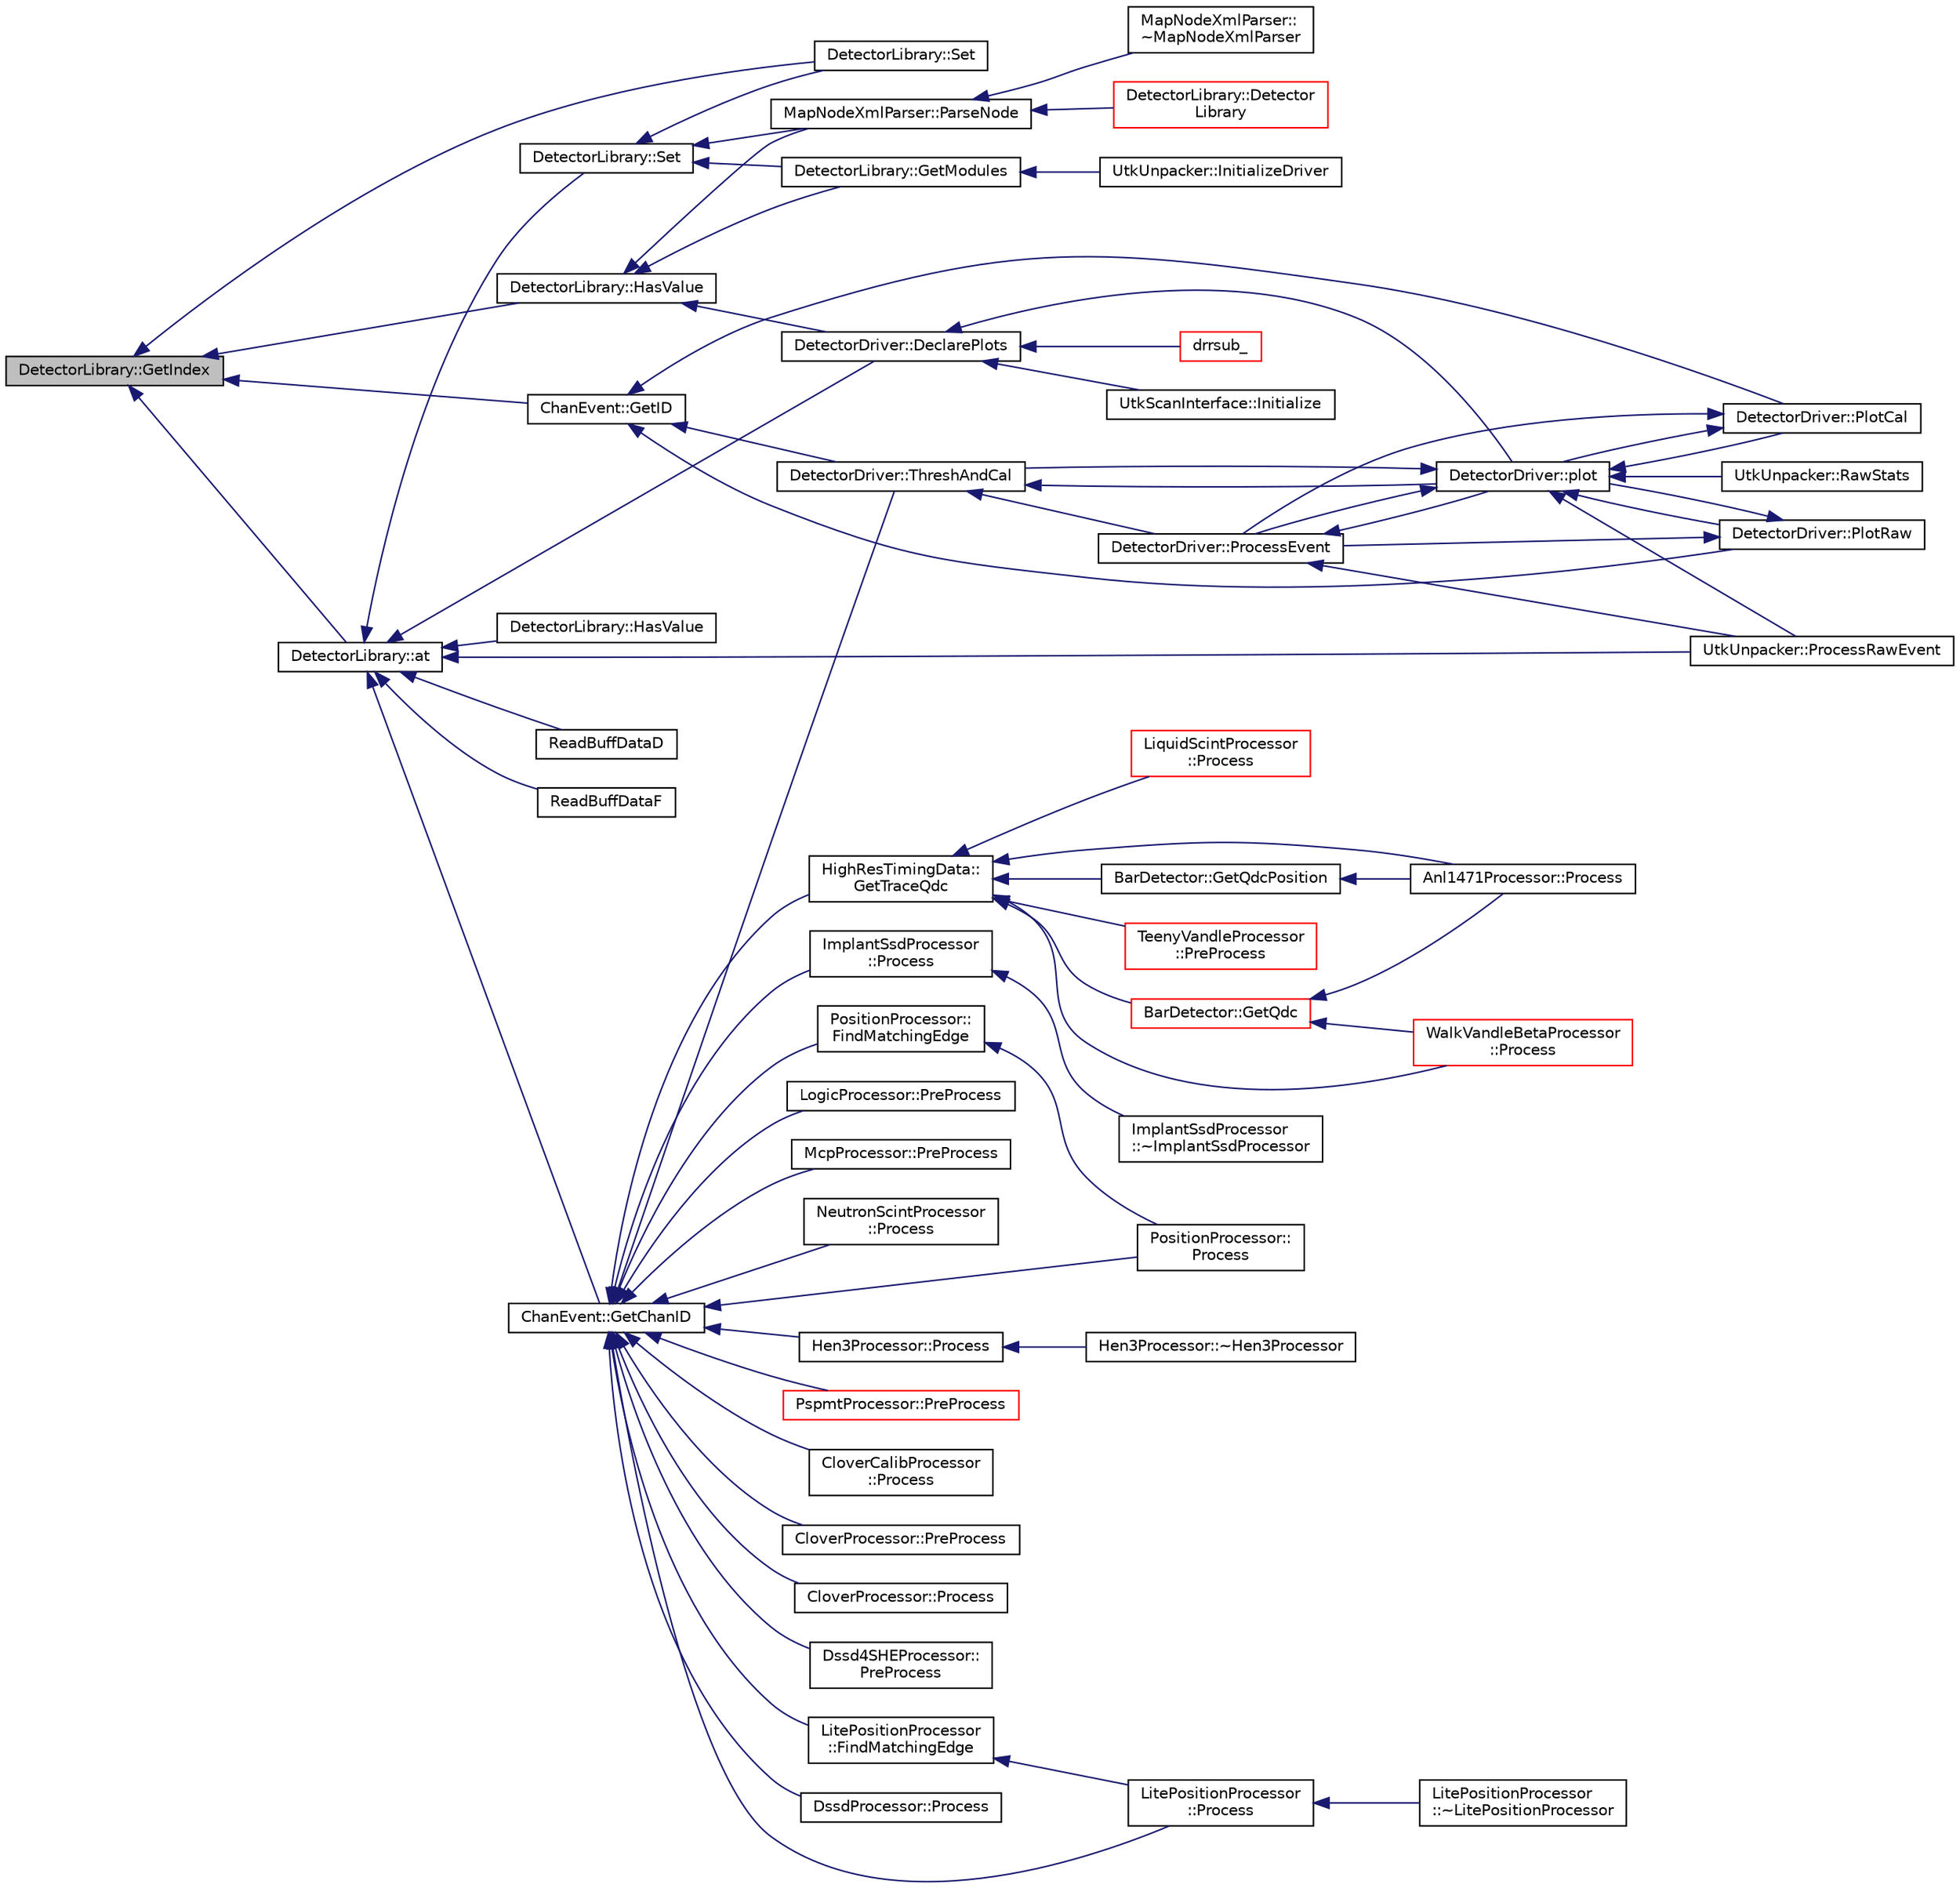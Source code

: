 digraph "DetectorLibrary::GetIndex"
{
  edge [fontname="Helvetica",fontsize="10",labelfontname="Helvetica",labelfontsize="10"];
  node [fontname="Helvetica",fontsize="10",shape=record];
  rankdir="LR";
  Node1 [label="DetectorLibrary::GetIndex",height=0.2,width=0.4,color="black", fillcolor="grey75", style="filled", fontcolor="black"];
  Node1 -> Node2 [dir="back",color="midnightblue",fontsize="10",style="solid",fontname="Helvetica"];
  Node2 [label="ChanEvent::GetID",height=0.2,width=0.4,color="black", fillcolor="white", style="filled",URL="$d5/d91/class_chan_event.html#ac2f5a4534b4ad1856689040a7bf13dd2"];
  Node2 -> Node3 [dir="back",color="midnightblue",fontsize="10",style="solid",fontname="Helvetica"];
  Node3 [label="DetectorDriver::ThreshAndCal",height=0.2,width=0.4,color="black", fillcolor="white", style="filled",URL="$de/d91/class_detector_driver.html#a2ae4e98c641d49183631eceb40dc19bb",tooltip="Check threshold and calibrate each channel. Check the thresholds and calibrate the energy for each ch..."];
  Node3 -> Node4 [dir="back",color="midnightblue",fontsize="10",style="solid",fontname="Helvetica"];
  Node4 [label="DetectorDriver::ProcessEvent",height=0.2,width=0.4,color="black", fillcolor="white", style="filled",URL="$de/d91/class_detector_driver.html#a19c152206c95dfbc2a98ffd1d002165e",tooltip="Control of the event processing. "];
  Node4 -> Node5 [dir="back",color="midnightblue",fontsize="10",style="solid",fontname="Helvetica"];
  Node5 [label="DetectorDriver::plot",height=0.2,width=0.4,color="black", fillcolor="white", style="filled",URL="$de/d91/class_detector_driver.html#a3a556ab94a878e057dea8a081d0df55a",tooltip="Plots into histogram defined by dammId. "];
  Node5 -> Node4 [dir="back",color="midnightblue",fontsize="10",style="solid",fontname="Helvetica"];
  Node5 -> Node3 [dir="back",color="midnightblue",fontsize="10",style="solid",fontname="Helvetica"];
  Node5 -> Node6 [dir="back",color="midnightblue",fontsize="10",style="solid",fontname="Helvetica"];
  Node6 [label="DetectorDriver::PlotRaw",height=0.2,width=0.4,color="black", fillcolor="white", style="filled",URL="$de/d91/class_detector_driver.html#a7f2a28ba2a756e034e38630a5e258309"];
  Node6 -> Node4 [dir="back",color="midnightblue",fontsize="10",style="solid",fontname="Helvetica"];
  Node6 -> Node5 [dir="back",color="midnightblue",fontsize="10",style="solid",fontname="Helvetica"];
  Node5 -> Node7 [dir="back",color="midnightblue",fontsize="10",style="solid",fontname="Helvetica"];
  Node7 [label="DetectorDriver::PlotCal",height=0.2,width=0.4,color="black", fillcolor="white", style="filled",URL="$de/d91/class_detector_driver.html#ad966b8fe4330bb0cf117422b9bd08f40"];
  Node7 -> Node4 [dir="back",color="midnightblue",fontsize="10",style="solid",fontname="Helvetica"];
  Node7 -> Node5 [dir="back",color="midnightblue",fontsize="10",style="solid",fontname="Helvetica"];
  Node5 -> Node8 [dir="back",color="midnightblue",fontsize="10",style="solid",fontname="Helvetica"];
  Node8 [label="UtkUnpacker::ProcessRawEvent",height=0.2,width=0.4,color="black", fillcolor="white", style="filled",URL="$d4/d48/class_utk_unpacker.html#a09c96dd753088977aa1f458f7c07d24b",tooltip="Process all events in the event list. "];
  Node5 -> Node9 [dir="back",color="midnightblue",fontsize="10",style="solid",fontname="Helvetica"];
  Node9 [label="UtkUnpacker::RawStats",height=0.2,width=0.4,color="black", fillcolor="white", style="filled",URL="$d4/d48/class_utk_unpacker.html#a61ba5974ee476d5c3ab316b5b6759204",tooltip="Add an event to generic statistics output. "];
  Node4 -> Node8 [dir="back",color="midnightblue",fontsize="10",style="solid",fontname="Helvetica"];
  Node3 -> Node5 [dir="back",color="midnightblue",fontsize="10",style="solid",fontname="Helvetica"];
  Node2 -> Node6 [dir="back",color="midnightblue",fontsize="10",style="solid",fontname="Helvetica"];
  Node2 -> Node7 [dir="back",color="midnightblue",fontsize="10",style="solid",fontname="Helvetica"];
  Node1 -> Node10 [dir="back",color="midnightblue",fontsize="10",style="solid",fontname="Helvetica"];
  Node10 [label="DetectorLibrary::at",height=0.2,width=0.4,color="black", fillcolor="white", style="filled",URL="$dc/dbe/class_detector_library.html#a7dc03a85fdd914647e3b4405524d8f02"];
  Node10 -> Node11 [dir="back",color="midnightblue",fontsize="10",style="solid",fontname="Helvetica"];
  Node11 [label="ChanEvent::GetChanID",height=0.2,width=0.4,color="black", fillcolor="white", style="filled",URL="$d5/d91/class_chan_event.html#ac92976ab74eb43a72bf6e6e536f59496"];
  Node11 -> Node12 [dir="back",color="midnightblue",fontsize="10",style="solid",fontname="Helvetica"];
  Node12 [label="CloverCalibProcessor\l::Process",height=0.2,width=0.4,color="black", fillcolor="white", style="filled",URL="$db/d4e/class_clover_calib_processor.html#a3a226660db21991ef09515012cab6eda"];
  Node11 -> Node13 [dir="back",color="midnightblue",fontsize="10",style="solid",fontname="Helvetica"];
  Node13 [label="CloverProcessor::PreProcess",height=0.2,width=0.4,color="black", fillcolor="white", style="filled",URL="$d5/d01/class_clover_processor.html#af09c75d9da0b1620a24f83e7df0154bc"];
  Node11 -> Node14 [dir="back",color="midnightblue",fontsize="10",style="solid",fontname="Helvetica"];
  Node14 [label="CloverProcessor::Process",height=0.2,width=0.4,color="black", fillcolor="white", style="filled",URL="$d5/d01/class_clover_processor.html#a50eae562dbdc21e5dac462d0a6474326"];
  Node11 -> Node3 [dir="back",color="midnightblue",fontsize="10",style="solid",fontname="Helvetica"];
  Node11 -> Node15 [dir="back",color="midnightblue",fontsize="10",style="solid",fontname="Helvetica"];
  Node15 [label="Dssd4SHEProcessor::\lPreProcess",height=0.2,width=0.4,color="black", fillcolor="white", style="filled",URL="$db/da8/class_dssd4_s_h_e_processor.html#a069993b16eb9c18b547a279e9f5d1b28"];
  Node11 -> Node16 [dir="back",color="midnightblue",fontsize="10",style="solid",fontname="Helvetica"];
  Node16 [label="DssdProcessor::Process",height=0.2,width=0.4,color="black", fillcolor="white", style="filled",URL="$d4/d67/class_dssd_processor.html#a0e32fc233a84ef03dc994b83899e1388"];
  Node11 -> Node17 [dir="back",color="midnightblue",fontsize="10",style="solid",fontname="Helvetica"];
  Node17 [label="Hen3Processor::Process",height=0.2,width=0.4,color="black", fillcolor="white", style="filled",URL="$d6/d4e/class_hen3_processor.html#a12510344f12aa28fb4de00c28569995f"];
  Node17 -> Node18 [dir="back",color="midnightblue",fontsize="10",style="solid",fontname="Helvetica"];
  Node18 [label="Hen3Processor::~Hen3Processor",height=0.2,width=0.4,color="black", fillcolor="white", style="filled",URL="$d6/d4e/class_hen3_processor.html#a8ed35806e6801f6c8f1eb402525e2834"];
  Node11 -> Node19 [dir="back",color="midnightblue",fontsize="10",style="solid",fontname="Helvetica"];
  Node19 [label="HighResTimingData::\lGetTraceQdc",height=0.2,width=0.4,color="black", fillcolor="white", style="filled",URL="$d7/d61/class_high_res_timing_data.html#ae030857390e4ad2262e30f896c9f03b3"];
  Node19 -> Node20 [dir="back",color="midnightblue",fontsize="10",style="solid",fontname="Helvetica"];
  Node20 [label="Anl1471Processor::Process",height=0.2,width=0.4,color="black", fillcolor="white", style="filled",URL="$d2/daa/class_anl1471_processor.html#ae0e82aa964d24549afd9d17f1a136fc2"];
  Node19 -> Node21 [dir="back",color="midnightblue",fontsize="10",style="solid",fontname="Helvetica"];
  Node21 [label="BarDetector::GetQdc",height=0.2,width=0.4,color="red", fillcolor="white", style="filled",URL="$d6/d15/class_bar_detector.html#a425dd8e2c5639358fa9728dfcc90b35e"];
  Node21 -> Node20 [dir="back",color="midnightblue",fontsize="10",style="solid",fontname="Helvetica"];
  Node21 -> Node22 [dir="back",color="midnightblue",fontsize="10",style="solid",fontname="Helvetica"];
  Node22 [label="WalkVandleBetaProcessor\l::Process",height=0.2,width=0.4,color="red", fillcolor="white", style="filled",URL="$d0/d80/class_walk_vandle_beta_processor.html#a191e1076d68a81dde827459dd3374124"];
  Node19 -> Node23 [dir="back",color="midnightblue",fontsize="10",style="solid",fontname="Helvetica"];
  Node23 [label="BarDetector::GetQdcPosition",height=0.2,width=0.4,color="black", fillcolor="white", style="filled",URL="$d6/d15/class_bar_detector.html#afbfc72aea4d7b48838f3f8fff5a619e2"];
  Node23 -> Node20 [dir="back",color="midnightblue",fontsize="10",style="solid",fontname="Helvetica"];
  Node19 -> Node24 [dir="back",color="midnightblue",fontsize="10",style="solid",fontname="Helvetica"];
  Node24 [label="LiquidScintProcessor\l::Process",height=0.2,width=0.4,color="red", fillcolor="white", style="filled",URL="$d7/d6b/class_liquid_scint_processor.html#a6e1f7662a1362e5c14275c9a13388231"];
  Node19 -> Node25 [dir="back",color="midnightblue",fontsize="10",style="solid",fontname="Helvetica"];
  Node25 [label="TeenyVandleProcessor\l::PreProcess",height=0.2,width=0.4,color="red", fillcolor="white", style="filled",URL="$d3/d5e/class_teeny_vandle_processor.html#a01b193b7a00b5bbc2d0b35ccc0f34d82"];
  Node19 -> Node22 [dir="back",color="midnightblue",fontsize="10",style="solid",fontname="Helvetica"];
  Node11 -> Node26 [dir="back",color="midnightblue",fontsize="10",style="solid",fontname="Helvetica"];
  Node26 [label="ImplantSsdProcessor\l::Process",height=0.2,width=0.4,color="black", fillcolor="white", style="filled",URL="$df/df5/class_implant_ssd_processor.html#a4633fc3b34a8e8915713dd8e1ba5666a"];
  Node26 -> Node27 [dir="back",color="midnightblue",fontsize="10",style="solid",fontname="Helvetica"];
  Node27 [label="ImplantSsdProcessor\l::~ImplantSsdProcessor",height=0.2,width=0.4,color="black", fillcolor="white", style="filled",URL="$df/df5/class_implant_ssd_processor.html#a057e44029967a209fc626811e2ba4412"];
  Node11 -> Node28 [dir="back",color="midnightblue",fontsize="10",style="solid",fontname="Helvetica"];
  Node28 [label="LitePositionProcessor\l::Process",height=0.2,width=0.4,color="black", fillcolor="white", style="filled",URL="$d3/dab/class_lite_position_processor.html#a41e329779cb70710078ab066afd4f953"];
  Node28 -> Node29 [dir="back",color="midnightblue",fontsize="10",style="solid",fontname="Helvetica"];
  Node29 [label="LitePositionProcessor\l::~LitePositionProcessor",height=0.2,width=0.4,color="black", fillcolor="white", style="filled",URL="$d3/dab/class_lite_position_processor.html#a602ce3c9355626b96649b08690d391ef"];
  Node11 -> Node30 [dir="back",color="midnightblue",fontsize="10",style="solid",fontname="Helvetica"];
  Node30 [label="LitePositionProcessor\l::FindMatchingEdge",height=0.2,width=0.4,color="black", fillcolor="white", style="filled",URL="$d3/dab/class_lite_position_processor.html#a52476ab85ff699211d625ac941e84c95"];
  Node30 -> Node28 [dir="back",color="midnightblue",fontsize="10",style="solid",fontname="Helvetica"];
  Node11 -> Node31 [dir="back",color="midnightblue",fontsize="10",style="solid",fontname="Helvetica"];
  Node31 [label="LogicProcessor::PreProcess",height=0.2,width=0.4,color="black", fillcolor="white", style="filled",URL="$da/d2f/class_logic_processor.html#a91ad87eb1649cebfa5a90de4943455ae"];
  Node11 -> Node32 [dir="back",color="midnightblue",fontsize="10",style="solid",fontname="Helvetica"];
  Node32 [label="McpProcessor::PreProcess",height=0.2,width=0.4,color="black", fillcolor="white", style="filled",URL="$dd/dcb/class_mcp_processor.html#ae65166c302b60f81ddd8edddc137de23"];
  Node11 -> Node33 [dir="back",color="midnightblue",fontsize="10",style="solid",fontname="Helvetica"];
  Node33 [label="NeutronScintProcessor\l::Process",height=0.2,width=0.4,color="black", fillcolor="white", style="filled",URL="$d9/dfc/class_neutron_scint_processor.html#a72ba8607b6df372e4b76d396140f765d"];
  Node11 -> Node34 [dir="back",color="midnightblue",fontsize="10",style="solid",fontname="Helvetica"];
  Node34 [label="PositionProcessor::\lProcess",height=0.2,width=0.4,color="black", fillcolor="white", style="filled",URL="$d3/df3/class_position_processor.html#a45a6ef172d9253956769b1ccd15a6e4a",tooltip="Process the QDC data involved in top/bottom side for a strip. "];
  Node11 -> Node35 [dir="back",color="midnightblue",fontsize="10",style="solid",fontname="Helvetica"];
  Node35 [label="PositionProcessor::\lFindMatchingEdge",height=0.2,width=0.4,color="black", fillcolor="white", style="filled",URL="$d3/df3/class_position_processor.html#ade34c6c5eabff0d2d231d2e4b536e85c"];
  Node35 -> Node34 [dir="back",color="midnightblue",fontsize="10",style="solid",fontname="Helvetica"];
  Node11 -> Node36 [dir="back",color="midnightblue",fontsize="10",style="solid",fontname="Helvetica"];
  Node36 [label="PspmtProcessor::PreProcess",height=0.2,width=0.4,color="red", fillcolor="white", style="filled",URL="$dd/d2c/class_pspmt_processor.html#afd615887b035057293dc86455155c3c7"];
  Node10 -> Node37 [dir="back",color="midnightblue",fontsize="10",style="solid",fontname="Helvetica"];
  Node37 [label="DetectorDriver::DeclarePlots",height=0.2,width=0.4,color="black", fillcolor="white", style="filled",URL="$de/d91/class_detector_driver.html#a8810acdc149879688b81ec333531a28e"];
  Node37 -> Node5 [dir="back",color="midnightblue",fontsize="10",style="solid",fontname="Helvetica"];
  Node37 -> Node38 [dir="back",color="midnightblue",fontsize="10",style="solid",fontname="Helvetica"];
  Node38 [label="UtkScanInterface::Initialize",height=0.2,width=0.4,color="black", fillcolor="white", style="filled",URL="$db/d6c/class_utk_scan_interface.html#a97f114b210931247250458851cead748"];
  Node37 -> Node39 [dir="back",color="midnightblue",fontsize="10",style="solid",fontname="Helvetica"];
  Node39 [label="drrsub_",height=0.2,width=0.4,color="red", fillcolor="white", style="filled",URL="$d1/dd5/utkscanor_8cpp.html#a09d29445a46de775722e95fcbe9eb20b",tooltip="Defines the main interface with the SCANOR library, the program essentially starts here..."];
  Node10 -> Node40 [dir="back",color="midnightblue",fontsize="10",style="solid",fontname="Helvetica"];
  Node40 [label="DetectorLibrary::HasValue",height=0.2,width=0.4,color="black", fillcolor="white", style="filled",URL="$dc/dbe/class_detector_library.html#ace7afe0d9bef789b4688d07b96f605bc"];
  Node10 -> Node41 [dir="back",color="midnightblue",fontsize="10",style="solid",fontname="Helvetica"];
  Node41 [label="DetectorLibrary::Set",height=0.2,width=0.4,color="black", fillcolor="white", style="filled",URL="$dc/dbe/class_detector_library.html#a9b4ea4ad0464f8039dafedbb6a3a7939"];
  Node41 -> Node42 [dir="back",color="midnightblue",fontsize="10",style="solid",fontname="Helvetica"];
  Node42 [label="DetectorLibrary::Set",height=0.2,width=0.4,color="black", fillcolor="white", style="filled",URL="$dc/dbe/class_detector_library.html#ad2c451c7d2dd7b812d8c043c68d19f07"];
  Node41 -> Node43 [dir="back",color="midnightblue",fontsize="10",style="solid",fontname="Helvetica"];
  Node43 [label="DetectorLibrary::GetModules",height=0.2,width=0.4,color="black", fillcolor="white", style="filled",URL="$dc/dbe/class_detector_library.html#ac2a9b10e5c57416ef21f790417c15557"];
  Node43 -> Node44 [dir="back",color="midnightblue",fontsize="10",style="solid",fontname="Helvetica"];
  Node44 [label="UtkUnpacker::InitializeDriver",height=0.2,width=0.4,color="black", fillcolor="white", style="filled",URL="$d4/d48/class_utk_unpacker.html#a89e579a959aaf036eb92ea6b96df8250",tooltip="Initializes the DetectorLibrary and DetectorDriver. "];
  Node41 -> Node45 [dir="back",color="midnightblue",fontsize="10",style="solid",fontname="Helvetica"];
  Node45 [label="MapNodeXmlParser::ParseNode",height=0.2,width=0.4,color="black", fillcolor="white", style="filled",URL="$d1/d1c/class_map_node_xml_parser.html#ab0bb09c0943299b2a793d091efcae1bd"];
  Node45 -> Node46 [dir="back",color="midnightblue",fontsize="10",style="solid",fontname="Helvetica"];
  Node46 [label="DetectorLibrary::Detector\lLibrary",height=0.2,width=0.4,color="red", fillcolor="white", style="filled",URL="$dc/dbe/class_detector_library.html#a139f2413cf7d9890e32d87a0968b0fa2",tooltip="Default Constructor. "];
  Node45 -> Node47 [dir="back",color="midnightblue",fontsize="10",style="solid",fontname="Helvetica"];
  Node47 [label="MapNodeXmlParser::\l~MapNodeXmlParser",height=0.2,width=0.4,color="black", fillcolor="white", style="filled",URL="$d1/d1c/class_map_node_xml_parser.html#a45bc6854cdd35a8f9ad82f2c8d2c2b8b",tooltip="Default Destructor. "];
  Node10 -> Node48 [dir="back",color="midnightblue",fontsize="10",style="solid",fontname="Helvetica"];
  Node48 [label="ReadBuffDataD",height=0.2,width=0.4,color="black", fillcolor="white", style="filled",URL="$d7/d9b/_read_buff_data_d_8cpp.html#a3b368b630f425a315cdc02949e829ab4",tooltip="extract channel information from raw data "];
  Node10 -> Node49 [dir="back",color="midnightblue",fontsize="10",style="solid",fontname="Helvetica"];
  Node49 [label="ReadBuffDataF",height=0.2,width=0.4,color="black", fillcolor="white", style="filled",URL="$de/dbc/_read_buff_data_f_8cpp.html#ab385d2b0a1ccd0622221b862a2a689e0",tooltip="extract channel information from raw data "];
  Node10 -> Node8 [dir="back",color="midnightblue",fontsize="10",style="solid",fontname="Helvetica"];
  Node1 -> Node50 [dir="back",color="midnightblue",fontsize="10",style="solid",fontname="Helvetica"];
  Node50 [label="DetectorLibrary::HasValue",height=0.2,width=0.4,color="black", fillcolor="white", style="filled",URL="$dc/dbe/class_detector_library.html#ad31d4f3ce8f28645df931cf94f7aad9d"];
  Node50 -> Node37 [dir="back",color="midnightblue",fontsize="10",style="solid",fontname="Helvetica"];
  Node50 -> Node43 [dir="back",color="midnightblue",fontsize="10",style="solid",fontname="Helvetica"];
  Node50 -> Node45 [dir="back",color="midnightblue",fontsize="10",style="solid",fontname="Helvetica"];
  Node1 -> Node42 [dir="back",color="midnightblue",fontsize="10",style="solid",fontname="Helvetica"];
}
